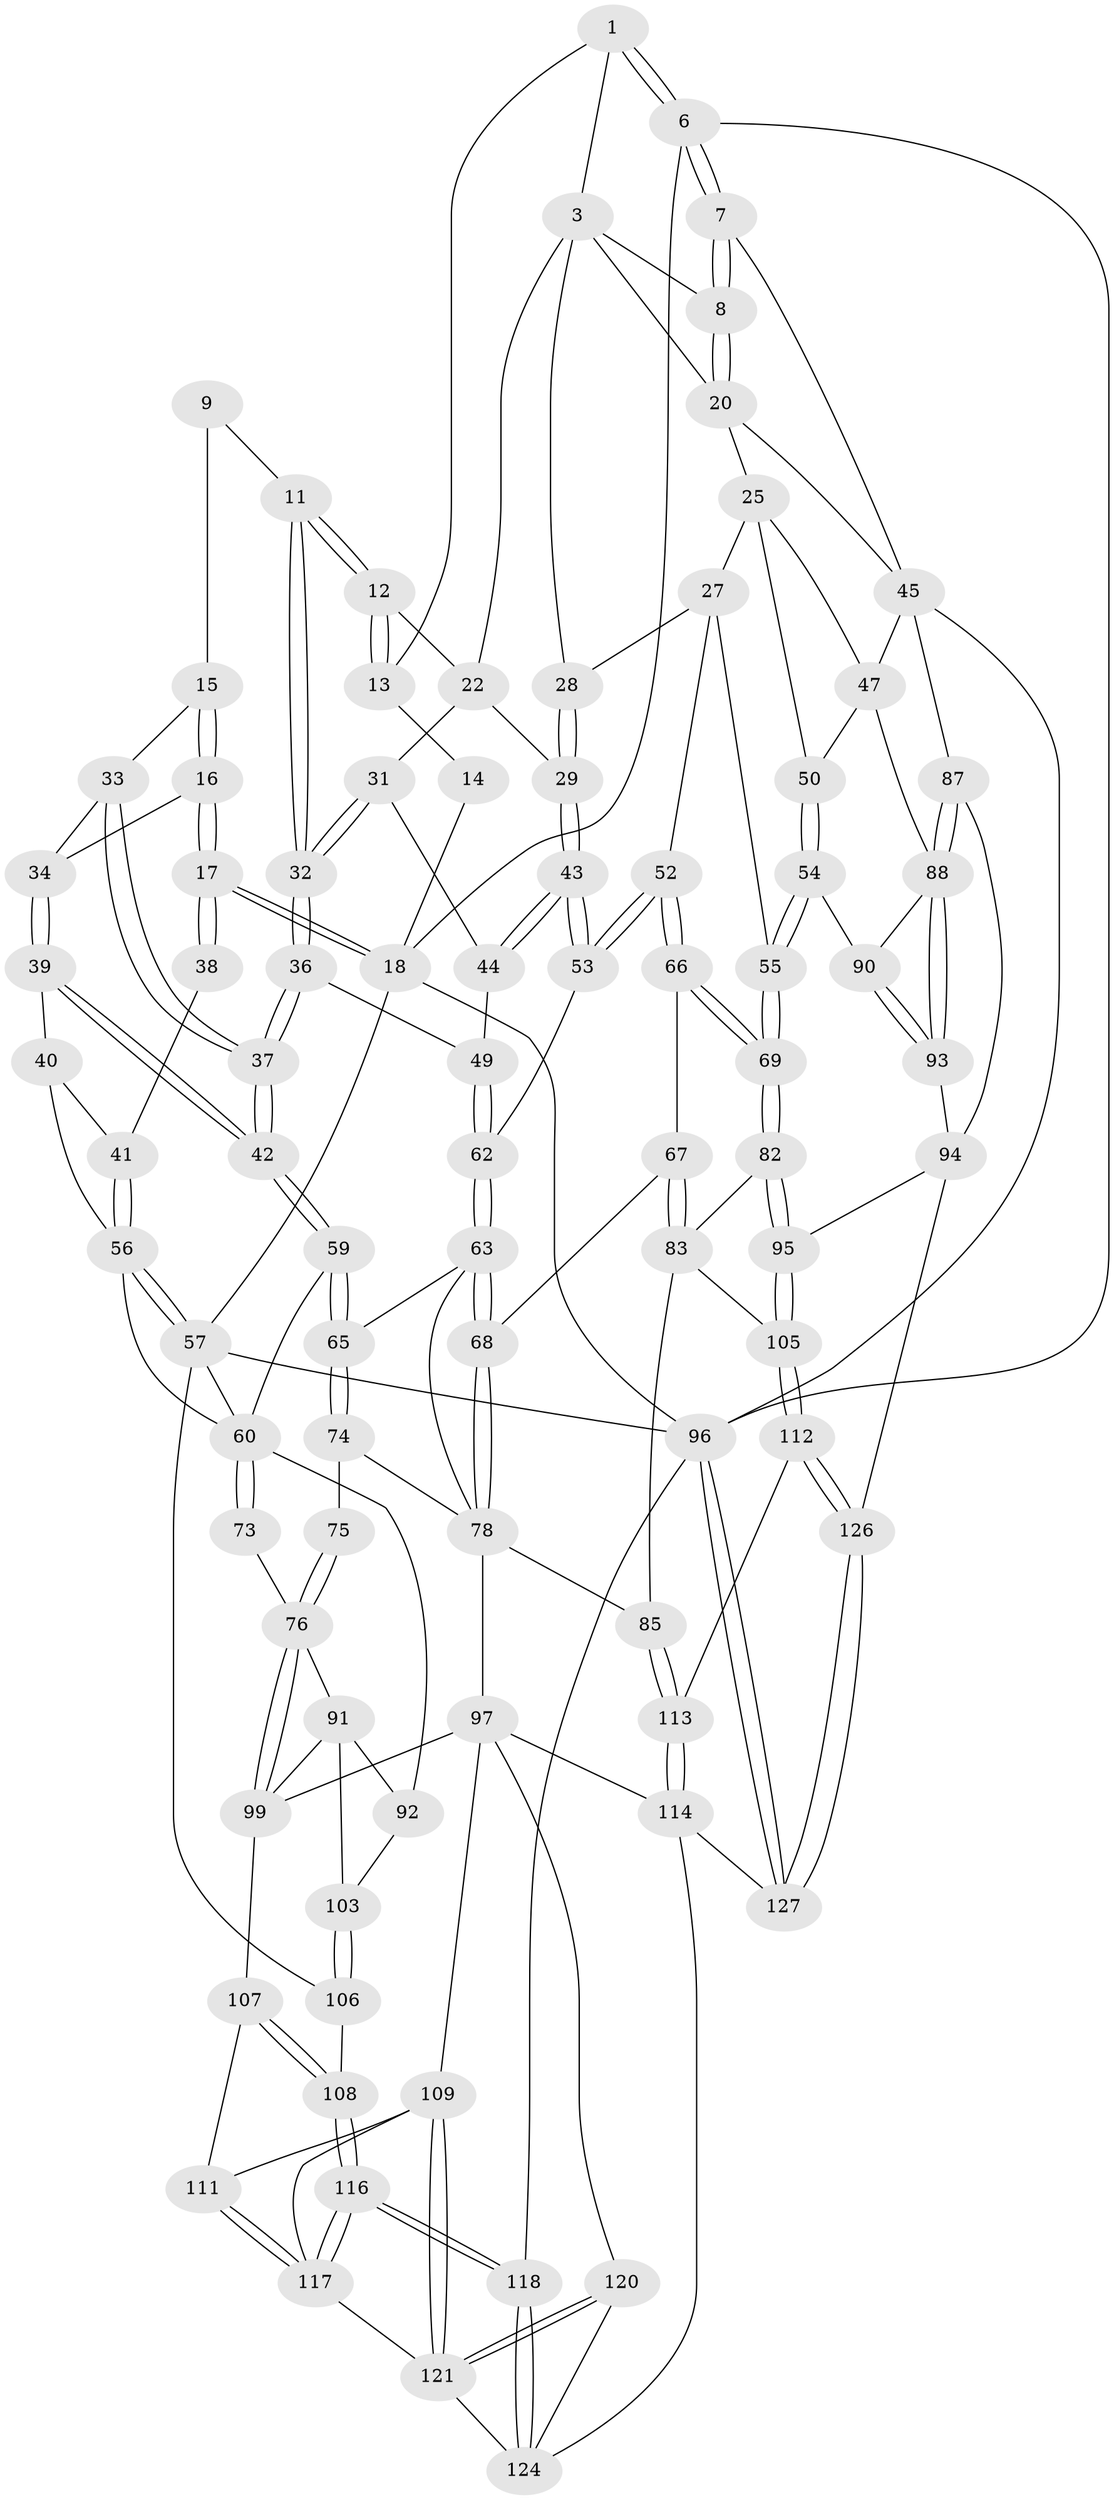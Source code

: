 // original degree distribution, {4: 0.234375, 5: 0.484375, 3: 0.03125, 6: 0.25}
// Generated by graph-tools (version 1.1) at 2025/21/03/04/25 18:21:20]
// undirected, 89 vertices, 211 edges
graph export_dot {
graph [start="1"]
  node [color=gray90,style=filled];
  1 [pos="+1+0",super="+2"];
  3 [pos="+0.7035410728910387+0.1162838984646803",super="+21+4"];
  6 [pos="+1+0"];
  7 [pos="+1+0.1579088975130971"];
  8 [pos="+1+0.15921405126145144"];
  9 [pos="+0.15564853268864234+0",super="+10"];
  11 [pos="+0.34193461115634244+0.17743988395568414"];
  12 [pos="+0.38546139916710137+0.16057093038973144"];
  13 [pos="+0.47817309361595944+0"];
  14 [pos="+0.15229069956103017+0"];
  15 [pos="+0.05616968252061668+0.13038682749013483",super="+23"];
  16 [pos="+0+0.192587883489022",super="+35"];
  17 [pos="+0+0.24167714157945214"];
  18 [pos="+0+0.2582946659587395",super="+19"];
  20 [pos="+1+0.20250939097566537",super="+24"];
  22 [pos="+0.4009106446405747+0.16764235449159476",super="+30"];
  25 [pos="+0.8762733478120461+0.23263473234041027",super="+26"];
  27 [pos="+0.775330386082318+0.22479022309370159",super="+51"];
  28 [pos="+0.720643132690152+0.1759959903991834"];
  29 [pos="+0.5631090601721032+0.31166013412890703"];
  31 [pos="+0.469257239001243+0.3013021401076057"];
  32 [pos="+0.3563857648919032+0.3817029507524177"];
  33 [pos="+0.23812186415977288+0.20784263876838788"];
  34 [pos="+0.18654491202469684+0.2658023429897902"];
  36 [pos="+0.3536895934204998+0.40416535361286016"];
  37 [pos="+0.282473479789085+0.43559291911090603"];
  38 [pos="+0.08286374264940637+0.3030568809491256"];
  39 [pos="+0.17294907422053477+0.3740662676450051"];
  40 [pos="+0.1510574919007852+0.3746629234931685"];
  41 [pos="+0.12231392213594455+0.36532182418771514"];
  42 [pos="+0.2460820593636839+0.4623305369248703"];
  43 [pos="+0.5664902124713921+0.406009801789457"];
  44 [pos="+0.45426345270249274+0.3661326407605601"];
  45 [pos="+1+0.4673213479994281",super="+46+86"];
  47 [pos="+0.9715402327709406+0.4996233309438326",super="+48"];
  49 [pos="+0.37065774663131973+0.41175072415920083"];
  50 [pos="+0.8735333958456665+0.5228392852944472"];
  52 [pos="+0.5759518054468449+0.42531976760344903"];
  53 [pos="+0.567990931969569+0.41234210592645054"];
  54 [pos="+0.830391953341292+0.5526670399111868"];
  55 [pos="+0.8069085382715852+0.5553846736255802"];
  56 [pos="+0+0.4127078034663143",super="+58"];
  57 [pos="+0+0.3986528706178124",super="+72"];
  59 [pos="+0.2438558274543294+0.46943033251822164"];
  60 [pos="+0.21176350544222303+0.49618375063347514",super="+61"];
  62 [pos="+0.39505225329474913+0.43244872203373724"];
  63 [pos="+0.44436855561977884+0.5356148229827491",super="+64"];
  65 [pos="+0.3123244153378713+0.5515655351813897"];
  66 [pos="+0.5675233309710762+0.47368825622680005"];
  67 [pos="+0.5260816123908943+0.5314174637658146"];
  68 [pos="+0.45293840263739+0.5400031020392724"];
  69 [pos="+0.7466737060248392+0.6014159874641254"];
  73 [pos="+0.16136999808318295+0.6113730634620724"];
  74 [pos="+0.3075632954753966+0.581031916941918",super="+81"];
  75 [pos="+0.26167394158574847+0.6292795389098078"];
  76 [pos="+0.1976481897412621+0.6554365395033502",super="+77"];
  78 [pos="+0.4276275723988745+0.73217483577218",super="+79"];
  82 [pos="+0.7356003662859326+0.6172450087591909"];
  83 [pos="+0.5793017685550301+0.6448676946736877",super="+84"];
  85 [pos="+0.4528060246515566+0.7343893169135985"];
  87 [pos="+1+0.838547446145216"];
  88 [pos="+1+0.8291386476963223",super="+89"];
  90 [pos="+0.8460628346172976+0.5812731306945745"];
  91 [pos="+0.13477452114103927+0.643337394995203",super="+102"];
  92 [pos="+0.026598894380964955+0.6523806710143251"];
  93 [pos="+0.9364704242288682+0.7922717663432536"];
  94 [pos="+0.8237131808762884+0.8182699271058071",super="+123"];
  95 [pos="+0.7384233151116408+0.8281345140651356"];
  96 [pos="+1+1",super="+101"];
  97 [pos="+0.35734400321535564+0.7734043621111603",super="+98+115"];
  99 [pos="+0.24769038784130357+0.7390969731528909",super="+104"];
  103 [pos="+0.08618079093009853+0.7651246711750811"];
  105 [pos="+0.7052246820949933+0.8626538230656933"];
  106 [pos="+0.05656719623959677+0.7928080338491035"];
  107 [pos="+0.16883765226846215+0.803834876699568"];
  108 [pos="+0.07474752784292238+0.8230460658145144"];
  109 [pos="+0.3313293245999823+0.789421496135485",super="+110"];
  111 [pos="+0.16771196157553658+0.8297979560198305"];
  112 [pos="+0.7049595405786467+0.8631686503368826"];
  113 [pos="+0.576713641123257+0.8831924590416328"];
  114 [pos="+0.5262126581308164+0.9343121198023959",super="+128"];
  116 [pos="+0.1048078361695486+0.8920305403393542"];
  117 [pos="+0.12387100304853371+0.8832984661576974",super="+119"];
  118 [pos="+0+1"];
  120 [pos="+0.30967324499990995+1"];
  121 [pos="+0.30124430114533685+0.8699285174253928",super="+122"];
  124 [pos="+0.24053195406780928+1",super="+125"];
  126 [pos="+0.7635690941362526+1"];
  127 [pos="+0.7716150402308729+1"];
  1 -- 6;
  1 -- 6;
  1 -- 3;
  1 -- 13;
  3 -- 28;
  3 -- 22;
  3 -- 8;
  3 -- 20;
  6 -- 7;
  6 -- 7;
  6 -- 96;
  6 -- 18;
  7 -- 8;
  7 -- 8;
  7 -- 45;
  8 -- 20;
  8 -- 20;
  9 -- 15 [weight=2];
  9 -- 11;
  11 -- 12;
  11 -- 12;
  11 -- 32;
  11 -- 32;
  12 -- 13;
  12 -- 13;
  12 -- 22;
  13 -- 14;
  14 -- 18;
  15 -- 16;
  15 -- 16;
  15 -- 33;
  16 -- 17;
  16 -- 17;
  16 -- 34;
  17 -- 18;
  17 -- 18;
  17 -- 38;
  17 -- 38;
  18 -- 57;
  18 -- 96;
  20 -- 25;
  20 -- 45;
  22 -- 29;
  22 -- 31;
  25 -- 50;
  25 -- 27;
  25 -- 47;
  27 -- 28;
  27 -- 52;
  27 -- 55;
  28 -- 29;
  28 -- 29;
  29 -- 43;
  29 -- 43;
  31 -- 32;
  31 -- 32;
  31 -- 44;
  32 -- 36;
  32 -- 36;
  33 -- 34;
  33 -- 37;
  33 -- 37;
  34 -- 39;
  34 -- 39;
  36 -- 37;
  36 -- 37;
  36 -- 49;
  37 -- 42;
  37 -- 42;
  38 -- 41;
  39 -- 40;
  39 -- 42;
  39 -- 42;
  40 -- 41;
  40 -- 56;
  41 -- 56;
  41 -- 56;
  42 -- 59;
  42 -- 59;
  43 -- 44;
  43 -- 44;
  43 -- 53;
  43 -- 53;
  44 -- 49;
  45 -- 47;
  45 -- 96;
  45 -- 87;
  47 -- 88;
  47 -- 50;
  49 -- 62;
  49 -- 62;
  50 -- 54;
  50 -- 54;
  52 -- 53;
  52 -- 53;
  52 -- 66;
  52 -- 66;
  53 -- 62;
  54 -- 55;
  54 -- 55;
  54 -- 90;
  55 -- 69;
  55 -- 69;
  56 -- 57;
  56 -- 57;
  56 -- 60;
  57 -- 96;
  57 -- 106;
  57 -- 60;
  59 -- 60;
  59 -- 65;
  59 -- 65;
  60 -- 73 [weight=2];
  60 -- 73;
  60 -- 92;
  62 -- 63;
  62 -- 63;
  63 -- 68;
  63 -- 68;
  63 -- 65;
  63 -- 78;
  65 -- 74;
  65 -- 74;
  66 -- 67;
  66 -- 69;
  66 -- 69;
  67 -- 68;
  67 -- 83;
  67 -- 83;
  68 -- 78;
  68 -- 78;
  69 -- 82;
  69 -- 82;
  73 -- 76;
  74 -- 75 [weight=2];
  74 -- 78;
  75 -- 76;
  75 -- 76;
  76 -- 99;
  76 -- 99;
  76 -- 91;
  78 -- 85;
  78 -- 97;
  82 -- 83;
  82 -- 95;
  82 -- 95;
  83 -- 105;
  83 -- 85;
  85 -- 113;
  85 -- 113;
  87 -- 88;
  87 -- 88;
  87 -- 94;
  88 -- 93;
  88 -- 93;
  88 -- 90;
  90 -- 93;
  90 -- 93;
  91 -- 92;
  91 -- 103;
  91 -- 99;
  92 -- 103;
  93 -- 94;
  94 -- 95;
  94 -- 126;
  95 -- 105;
  95 -- 105;
  96 -- 127;
  96 -- 127;
  96 -- 118;
  97 -- 99;
  97 -- 109;
  97 -- 120;
  97 -- 114;
  99 -- 107;
  103 -- 106;
  103 -- 106;
  105 -- 112;
  105 -- 112;
  106 -- 108;
  107 -- 108;
  107 -- 108;
  107 -- 111;
  108 -- 116;
  108 -- 116;
  109 -- 121;
  109 -- 121;
  109 -- 117;
  109 -- 111;
  111 -- 117;
  111 -- 117;
  112 -- 113;
  112 -- 126;
  112 -- 126;
  113 -- 114;
  113 -- 114;
  114 -- 124;
  114 -- 127;
  116 -- 117;
  116 -- 117;
  116 -- 118;
  116 -- 118;
  117 -- 121;
  118 -- 124;
  118 -- 124;
  120 -- 121;
  120 -- 121;
  120 -- 124;
  121 -- 124;
  126 -- 127;
  126 -- 127;
}
